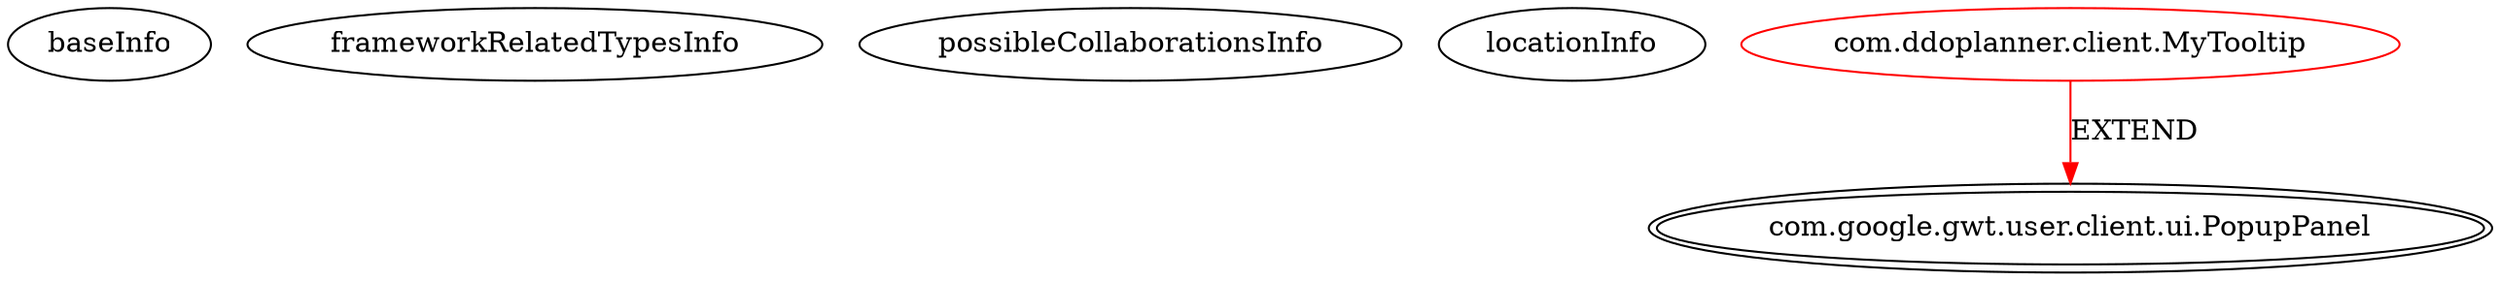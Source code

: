 digraph {
baseInfo[graphId=135,category="extension_graph",isAnonymous=false,possibleRelation=false]
frameworkRelatedTypesInfo[0="com.google.gwt.user.client.ui.PopupPanel"]
possibleCollaborationsInfo[]
locationInfo[projectName="Duke-H--DDOPlanner",filePath="/Duke-H--DDOPlanner/DDOPlanner-master/DDOPlanner/src/com/ddoplanner/client/MyTooltip.java",contextSignature="MyTooltip",graphId="135"]
0[label="com.ddoplanner.client.MyTooltip",vertexType="ROOT_CLIENT_CLASS_DECLARATION",isFrameworkType=false,color=red]
1[label="com.google.gwt.user.client.ui.PopupPanel",vertexType="FRAMEWORK_CLASS_TYPE",isFrameworkType=true,peripheries=2]
0->1[label="EXTEND",color=red]
}
